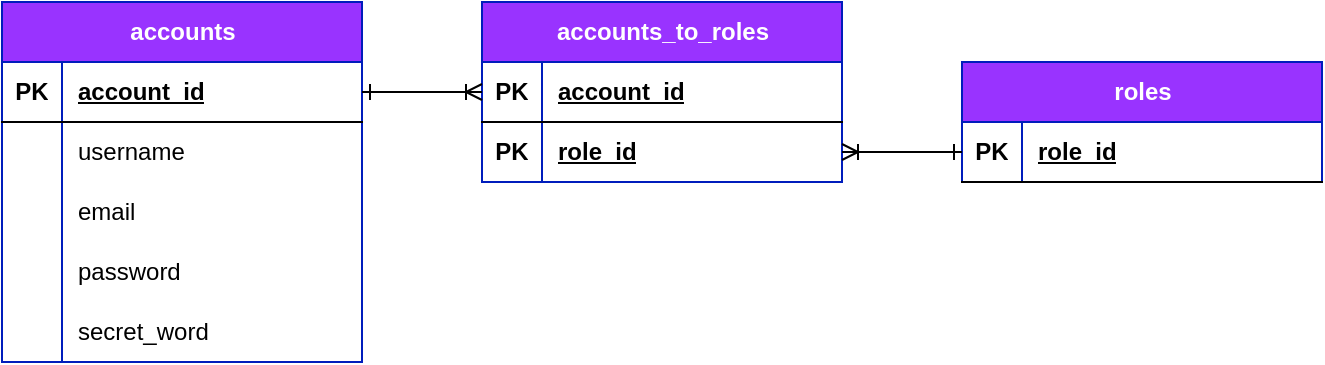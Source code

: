 <mxfile version="21.2.8" type="device">
  <diagram name="Страница 1" id="40QIrX86JQEQBV3ylVeu">
    <mxGraphModel dx="1581" dy="713" grid="1" gridSize="10" guides="1" tooltips="1" connect="1" arrows="1" fold="1" page="1" pageScale="1" pageWidth="1654" pageHeight="1169" background="#ffffff" math="0" shadow="0">
      <root>
        <mxCell id="0" />
        <mxCell id="1" parent="0" />
        <mxCell id="ITKs_PMzLz7e0S5B4oNJ-86" value="accounts" style="shape=table;startSize=30;container=1;collapsible=1;childLayout=tableLayout;fixedRows=1;rowLines=0;fontStyle=1;align=center;resizeLast=1;html=1;labelBackgroundColor=none;fillColor=#9933FF;fontColor=#ffffff;strokeColor=#001DBC;" vertex="1" parent="1">
          <mxGeometry x="520" y="340" width="180" height="180" as="geometry">
            <mxRectangle x="690" y="320" width="90" height="30" as="alternateBounds" />
          </mxGeometry>
        </mxCell>
        <mxCell id="ITKs_PMzLz7e0S5B4oNJ-87" value="" style="shape=tableRow;horizontal=0;startSize=0;swimlaneHead=0;swimlaneBody=0;fillColor=none;collapsible=0;dropTarget=0;points=[[0,0.5],[1,0.5]];portConstraint=eastwest;top=0;left=0;right=0;bottom=1;" vertex="1" parent="ITKs_PMzLz7e0S5B4oNJ-86">
          <mxGeometry y="30" width="180" height="30" as="geometry" />
        </mxCell>
        <mxCell id="ITKs_PMzLz7e0S5B4oNJ-88" value="PK" style="shape=partialRectangle;connectable=0;fillColor=none;top=0;left=0;bottom=0;right=0;fontStyle=1;overflow=hidden;whiteSpace=wrap;html=1;" vertex="1" parent="ITKs_PMzLz7e0S5B4oNJ-87">
          <mxGeometry width="30" height="30" as="geometry">
            <mxRectangle width="30" height="30" as="alternateBounds" />
          </mxGeometry>
        </mxCell>
        <mxCell id="ITKs_PMzLz7e0S5B4oNJ-89" value="account_id" style="shape=partialRectangle;connectable=0;fillColor=none;top=0;left=0;bottom=0;right=0;align=left;spacingLeft=6;fontStyle=5;overflow=hidden;whiteSpace=wrap;html=1;" vertex="1" parent="ITKs_PMzLz7e0S5B4oNJ-87">
          <mxGeometry x="30" width="150" height="30" as="geometry">
            <mxRectangle width="150" height="30" as="alternateBounds" />
          </mxGeometry>
        </mxCell>
        <mxCell id="ITKs_PMzLz7e0S5B4oNJ-90" value="" style="shape=tableRow;horizontal=0;startSize=0;swimlaneHead=0;swimlaneBody=0;fillColor=none;collapsible=0;dropTarget=0;points=[[0,0.5],[1,0.5]];portConstraint=eastwest;top=0;left=0;right=0;bottom=0;" vertex="1" parent="ITKs_PMzLz7e0S5B4oNJ-86">
          <mxGeometry y="60" width="180" height="30" as="geometry" />
        </mxCell>
        <mxCell id="ITKs_PMzLz7e0S5B4oNJ-91" value="" style="shape=partialRectangle;connectable=0;fillColor=none;top=0;left=0;bottom=0;right=0;editable=1;overflow=hidden;whiteSpace=wrap;html=1;" vertex="1" parent="ITKs_PMzLz7e0S5B4oNJ-90">
          <mxGeometry width="30" height="30" as="geometry">
            <mxRectangle width="30" height="30" as="alternateBounds" />
          </mxGeometry>
        </mxCell>
        <mxCell id="ITKs_PMzLz7e0S5B4oNJ-92" value="username" style="shape=partialRectangle;connectable=0;fillColor=none;top=0;left=0;bottom=0;right=0;align=left;spacingLeft=6;overflow=hidden;whiteSpace=wrap;html=1;" vertex="1" parent="ITKs_PMzLz7e0S5B4oNJ-90">
          <mxGeometry x="30" width="150" height="30" as="geometry">
            <mxRectangle width="150" height="30" as="alternateBounds" />
          </mxGeometry>
        </mxCell>
        <mxCell id="ITKs_PMzLz7e0S5B4oNJ-93" value="" style="shape=tableRow;horizontal=0;startSize=0;swimlaneHead=0;swimlaneBody=0;fillColor=none;collapsible=0;dropTarget=0;points=[[0,0.5],[1,0.5]];portConstraint=eastwest;top=0;left=0;right=0;bottom=0;" vertex="1" parent="ITKs_PMzLz7e0S5B4oNJ-86">
          <mxGeometry y="90" width="180" height="30" as="geometry" />
        </mxCell>
        <mxCell id="ITKs_PMzLz7e0S5B4oNJ-94" value="" style="shape=partialRectangle;connectable=0;fillColor=none;top=0;left=0;bottom=0;right=0;editable=1;overflow=hidden;whiteSpace=wrap;html=1;" vertex="1" parent="ITKs_PMzLz7e0S5B4oNJ-93">
          <mxGeometry width="30" height="30" as="geometry">
            <mxRectangle width="30" height="30" as="alternateBounds" />
          </mxGeometry>
        </mxCell>
        <mxCell id="ITKs_PMzLz7e0S5B4oNJ-95" value="email" style="shape=partialRectangle;connectable=0;fillColor=none;top=0;left=0;bottom=0;right=0;align=left;spacingLeft=6;overflow=hidden;whiteSpace=wrap;html=1;" vertex="1" parent="ITKs_PMzLz7e0S5B4oNJ-93">
          <mxGeometry x="30" width="150" height="30" as="geometry">
            <mxRectangle width="150" height="30" as="alternateBounds" />
          </mxGeometry>
        </mxCell>
        <mxCell id="ITKs_PMzLz7e0S5B4oNJ-96" value="" style="shape=tableRow;horizontal=0;startSize=0;swimlaneHead=0;swimlaneBody=0;fillColor=none;collapsible=0;dropTarget=0;points=[[0,0.5],[1,0.5]];portConstraint=eastwest;top=0;left=0;right=0;bottom=0;" vertex="1" parent="ITKs_PMzLz7e0S5B4oNJ-86">
          <mxGeometry y="120" width="180" height="30" as="geometry" />
        </mxCell>
        <mxCell id="ITKs_PMzLz7e0S5B4oNJ-97" value="" style="shape=partialRectangle;connectable=0;fillColor=none;top=0;left=0;bottom=0;right=0;editable=1;overflow=hidden;whiteSpace=wrap;html=1;" vertex="1" parent="ITKs_PMzLz7e0S5B4oNJ-96">
          <mxGeometry width="30" height="30" as="geometry">
            <mxRectangle width="30" height="30" as="alternateBounds" />
          </mxGeometry>
        </mxCell>
        <mxCell id="ITKs_PMzLz7e0S5B4oNJ-98" value="password" style="shape=partialRectangle;connectable=0;fillColor=none;top=0;left=0;bottom=0;right=0;align=left;spacingLeft=6;overflow=hidden;whiteSpace=wrap;html=1;" vertex="1" parent="ITKs_PMzLz7e0S5B4oNJ-96">
          <mxGeometry x="30" width="150" height="30" as="geometry">
            <mxRectangle width="150" height="30" as="alternateBounds" />
          </mxGeometry>
        </mxCell>
        <mxCell id="ITKs_PMzLz7e0S5B4oNJ-100" value="" style="shape=tableRow;horizontal=0;startSize=0;swimlaneHead=0;swimlaneBody=0;fillColor=none;collapsible=0;dropTarget=0;points=[[0,0.5],[1,0.5]];portConstraint=eastwest;top=0;left=0;right=0;bottom=0;" vertex="1" parent="ITKs_PMzLz7e0S5B4oNJ-86">
          <mxGeometry y="150" width="180" height="30" as="geometry" />
        </mxCell>
        <mxCell id="ITKs_PMzLz7e0S5B4oNJ-101" value="" style="shape=partialRectangle;connectable=0;fillColor=none;top=0;left=0;bottom=0;right=0;editable=1;overflow=hidden;whiteSpace=wrap;html=1;" vertex="1" parent="ITKs_PMzLz7e0S5B4oNJ-100">
          <mxGeometry width="30" height="30" as="geometry">
            <mxRectangle width="30" height="30" as="alternateBounds" />
          </mxGeometry>
        </mxCell>
        <mxCell id="ITKs_PMzLz7e0S5B4oNJ-102" value="secret_word" style="shape=partialRectangle;connectable=0;fillColor=none;top=0;left=0;bottom=0;right=0;align=left;spacingLeft=6;overflow=hidden;whiteSpace=wrap;html=1;" vertex="1" parent="ITKs_PMzLz7e0S5B4oNJ-100">
          <mxGeometry x="30" width="150" height="30" as="geometry">
            <mxRectangle width="150" height="30" as="alternateBounds" />
          </mxGeometry>
        </mxCell>
        <mxCell id="ITKs_PMzLz7e0S5B4oNJ-103" value="roles" style="shape=table;startSize=30;container=1;collapsible=1;childLayout=tableLayout;fixedRows=1;rowLines=0;fontStyle=1;align=center;resizeLast=1;html=1;labelBackgroundColor=none;fillColor=#9933FF;fontColor=#ffffff;strokeColor=#001DBC;" vertex="1" parent="1">
          <mxGeometry x="1000" y="370" width="180" height="60" as="geometry">
            <mxRectangle x="690" y="320" width="90" height="30" as="alternateBounds" />
          </mxGeometry>
        </mxCell>
        <mxCell id="ITKs_PMzLz7e0S5B4oNJ-104" value="" style="shape=tableRow;horizontal=0;startSize=0;swimlaneHead=0;swimlaneBody=0;fillColor=none;collapsible=0;dropTarget=0;points=[[0,0.5],[1,0.5]];portConstraint=eastwest;top=0;left=0;right=0;bottom=1;" vertex="1" parent="ITKs_PMzLz7e0S5B4oNJ-103">
          <mxGeometry y="30" width="180" height="30" as="geometry" />
        </mxCell>
        <mxCell id="ITKs_PMzLz7e0S5B4oNJ-105" value="PK" style="shape=partialRectangle;connectable=0;fillColor=none;top=0;left=0;bottom=0;right=0;fontStyle=1;overflow=hidden;whiteSpace=wrap;html=1;" vertex="1" parent="ITKs_PMzLz7e0S5B4oNJ-104">
          <mxGeometry width="30" height="30" as="geometry">
            <mxRectangle width="30" height="30" as="alternateBounds" />
          </mxGeometry>
        </mxCell>
        <mxCell id="ITKs_PMzLz7e0S5B4oNJ-106" value="role_id" style="shape=partialRectangle;connectable=0;fillColor=none;top=0;left=0;bottom=0;right=0;align=left;spacingLeft=6;fontStyle=5;overflow=hidden;whiteSpace=wrap;html=1;" vertex="1" parent="ITKs_PMzLz7e0S5B4oNJ-104">
          <mxGeometry x="30" width="150" height="30" as="geometry">
            <mxRectangle width="150" height="30" as="alternateBounds" />
          </mxGeometry>
        </mxCell>
        <mxCell id="ITKs_PMzLz7e0S5B4oNJ-119" value="accounts_to_roles" style="shape=table;startSize=30;container=1;collapsible=1;childLayout=tableLayout;fixedRows=1;rowLines=0;fontStyle=1;align=center;resizeLast=1;html=1;labelBackgroundColor=none;fillColor=#9933FF;fontColor=#ffffff;strokeColor=#001DBC;" vertex="1" parent="1">
          <mxGeometry x="760" y="340" width="180" height="90" as="geometry">
            <mxRectangle x="690" y="320" width="90" height="30" as="alternateBounds" />
          </mxGeometry>
        </mxCell>
        <mxCell id="ITKs_PMzLz7e0S5B4oNJ-120" value="" style="shape=tableRow;horizontal=0;startSize=0;swimlaneHead=0;swimlaneBody=0;fillColor=none;collapsible=0;dropTarget=0;points=[[0,0.5],[1,0.5]];portConstraint=eastwest;top=0;left=0;right=0;bottom=1;" vertex="1" parent="ITKs_PMzLz7e0S5B4oNJ-119">
          <mxGeometry y="30" width="180" height="30" as="geometry" />
        </mxCell>
        <mxCell id="ITKs_PMzLz7e0S5B4oNJ-121" value="PK" style="shape=partialRectangle;connectable=0;fillColor=none;top=0;left=0;bottom=0;right=0;fontStyle=1;overflow=hidden;whiteSpace=wrap;html=1;" vertex="1" parent="ITKs_PMzLz7e0S5B4oNJ-120">
          <mxGeometry width="30" height="30" as="geometry">
            <mxRectangle width="30" height="30" as="alternateBounds" />
          </mxGeometry>
        </mxCell>
        <mxCell id="ITKs_PMzLz7e0S5B4oNJ-122" value="account_id" style="shape=partialRectangle;connectable=0;fillColor=none;top=0;left=0;bottom=0;right=0;align=left;spacingLeft=6;fontStyle=5;overflow=hidden;whiteSpace=wrap;html=1;" vertex="1" parent="ITKs_PMzLz7e0S5B4oNJ-120">
          <mxGeometry x="30" width="150" height="30" as="geometry">
            <mxRectangle width="150" height="30" as="alternateBounds" />
          </mxGeometry>
        </mxCell>
        <mxCell id="ITKs_PMzLz7e0S5B4oNJ-123" value="" style="shape=tableRow;horizontal=0;startSize=0;swimlaneHead=0;swimlaneBody=0;fillColor=none;collapsible=0;dropTarget=0;points=[[0,0.5],[1,0.5]];portConstraint=eastwest;top=0;left=0;right=0;bottom=0;" vertex="1" parent="ITKs_PMzLz7e0S5B4oNJ-119">
          <mxGeometry y="60" width="180" height="30" as="geometry" />
        </mxCell>
        <mxCell id="ITKs_PMzLz7e0S5B4oNJ-124" value="&lt;b&gt;PK&lt;/b&gt;" style="shape=partialRectangle;connectable=0;fillColor=none;top=0;left=0;bottom=0;right=0;editable=1;overflow=hidden;whiteSpace=wrap;html=1;" vertex="1" parent="ITKs_PMzLz7e0S5B4oNJ-123">
          <mxGeometry width="30" height="30" as="geometry">
            <mxRectangle width="30" height="30" as="alternateBounds" />
          </mxGeometry>
        </mxCell>
        <mxCell id="ITKs_PMzLz7e0S5B4oNJ-125" value="&lt;b&gt;&lt;u&gt;role_id&lt;/u&gt;&lt;/b&gt;" style="shape=partialRectangle;connectable=0;fillColor=none;top=0;left=0;bottom=0;right=0;align=left;spacingLeft=6;overflow=hidden;whiteSpace=wrap;html=1;" vertex="1" parent="ITKs_PMzLz7e0S5B4oNJ-123">
          <mxGeometry x="30" width="150" height="30" as="geometry">
            <mxRectangle width="150" height="30" as="alternateBounds" />
          </mxGeometry>
        </mxCell>
        <mxCell id="ITKs_PMzLz7e0S5B4oNJ-126" style="edgeStyle=orthogonalEdgeStyle;rounded=0;orthogonalLoop=1;jettySize=auto;html=1;exitX=1;exitY=0.5;exitDx=0;exitDy=0;entryX=0;entryY=0.5;entryDx=0;entryDy=0;endArrow=ERoneToMany;endFill=0;startArrow=ERone;startFill=0;" edge="1" parent="1" source="ITKs_PMzLz7e0S5B4oNJ-87" target="ITKs_PMzLz7e0S5B4oNJ-120">
          <mxGeometry relative="1" as="geometry" />
        </mxCell>
        <mxCell id="ITKs_PMzLz7e0S5B4oNJ-127" style="edgeStyle=orthogonalEdgeStyle;rounded=0;orthogonalLoop=1;jettySize=auto;html=1;exitX=1;exitY=0.5;exitDx=0;exitDy=0;entryX=0;entryY=0.5;entryDx=0;entryDy=0;endArrow=ERone;endFill=0;startArrow=ERoneToMany;startFill=0;" edge="1" parent="1" source="ITKs_PMzLz7e0S5B4oNJ-123" target="ITKs_PMzLz7e0S5B4oNJ-104">
          <mxGeometry relative="1" as="geometry" />
        </mxCell>
      </root>
    </mxGraphModel>
  </diagram>
</mxfile>
